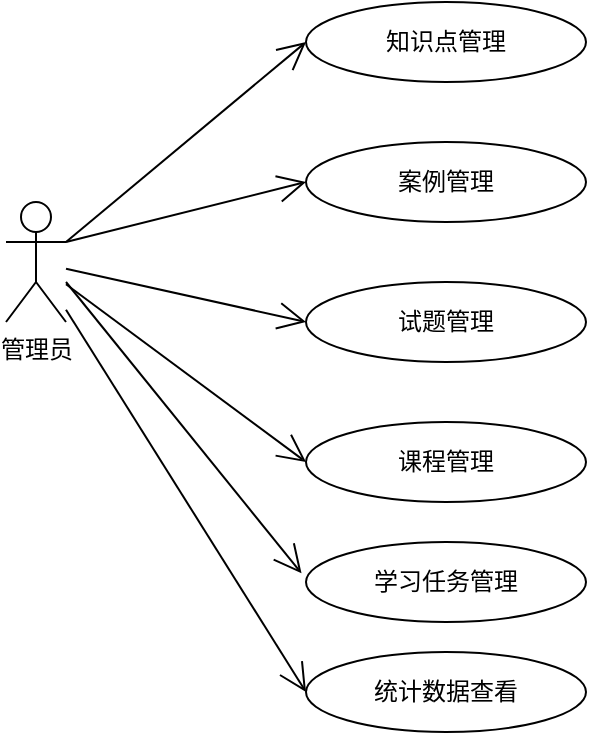 <mxfile version="24.8.6">
  <diagram name="第 1 页" id="jLr4lrlrVHVJPcqsL-fy">
    <mxGraphModel dx="1741" dy="1008" grid="1" gridSize="10" guides="1" tooltips="1" connect="1" arrows="1" fold="1" page="1" pageScale="1" pageWidth="827" pageHeight="1169" math="0" shadow="0">
      <root>
        <mxCell id="0" />
        <mxCell id="1" parent="0" />
        <mxCell id="9K5wpRG9sUKZ4BDB4qsN-1" value="管理员" style="shape=umlActor;verticalLabelPosition=bottom;verticalAlign=top;html=1;outlineConnect=0;" vertex="1" parent="1">
          <mxGeometry x="220" y="320" width="30" height="60" as="geometry" />
        </mxCell>
        <mxCell id="9K5wpRG9sUKZ4BDB4qsN-7" value="知识点管理" style="ellipse;whiteSpace=wrap;html=1;" vertex="1" parent="1">
          <mxGeometry x="370" y="220" width="140" height="40" as="geometry" />
        </mxCell>
        <mxCell id="9K5wpRG9sUKZ4BDB4qsN-8" value="" style="endArrow=open;endFill=1;endSize=12;html=1;rounded=0;exitX=1;exitY=0.333;exitDx=0;exitDy=0;exitPerimeter=0;entryX=0;entryY=0.5;entryDx=0;entryDy=0;" edge="1" parent="1" source="9K5wpRG9sUKZ4BDB4qsN-1" target="9K5wpRG9sUKZ4BDB4qsN-7">
          <mxGeometry width="160" relative="1" as="geometry">
            <mxPoint x="200" y="400" as="sourcePoint" />
            <mxPoint x="360" y="400" as="targetPoint" />
          </mxGeometry>
        </mxCell>
        <mxCell id="9K5wpRG9sUKZ4BDB4qsN-9" value="案例管理" style="ellipse;whiteSpace=wrap;html=1;" vertex="1" parent="1">
          <mxGeometry x="370" y="290" width="140" height="40" as="geometry" />
        </mxCell>
        <mxCell id="9K5wpRG9sUKZ4BDB4qsN-10" value="" style="endArrow=open;endFill=1;endSize=12;html=1;rounded=0;entryX=0;entryY=0.5;entryDx=0;entryDy=0;" edge="1" parent="1" target="9K5wpRG9sUKZ4BDB4qsN-9">
          <mxGeometry width="160" relative="1" as="geometry">
            <mxPoint x="250" y="340" as="sourcePoint" />
            <mxPoint x="400" y="260" as="targetPoint" />
          </mxGeometry>
        </mxCell>
        <mxCell id="9K5wpRG9sUKZ4BDB4qsN-11" value="试题管理" style="ellipse;whiteSpace=wrap;html=1;" vertex="1" parent="1">
          <mxGeometry x="370" y="360" width="140" height="40" as="geometry" />
        </mxCell>
        <mxCell id="9K5wpRG9sUKZ4BDB4qsN-12" value="课程管理" style="ellipse;whiteSpace=wrap;html=1;" vertex="1" parent="1">
          <mxGeometry x="370" y="430" width="140" height="40" as="geometry" />
        </mxCell>
        <mxCell id="9K5wpRG9sUKZ4BDB4qsN-13" value="学习任务管理" style="ellipse;whiteSpace=wrap;html=1;" vertex="1" parent="1">
          <mxGeometry x="370" y="490" width="140" height="40" as="geometry" />
        </mxCell>
        <mxCell id="9K5wpRG9sUKZ4BDB4qsN-14" value="" style="endArrow=open;endFill=1;endSize=12;html=1;rounded=0;entryX=0;entryY=0.5;entryDx=0;entryDy=0;" edge="1" parent="1" source="9K5wpRG9sUKZ4BDB4qsN-1" target="9K5wpRG9sUKZ4BDB4qsN-11">
          <mxGeometry width="160" relative="1" as="geometry">
            <mxPoint x="260" y="340" as="sourcePoint" />
            <mxPoint x="400" y="330" as="targetPoint" />
          </mxGeometry>
        </mxCell>
        <mxCell id="9K5wpRG9sUKZ4BDB4qsN-15" value="" style="endArrow=open;endFill=1;endSize=12;html=1;rounded=0;entryX=0;entryY=0.5;entryDx=0;entryDy=0;" edge="1" parent="1" source="9K5wpRG9sUKZ4BDB4qsN-1" target="9K5wpRG9sUKZ4BDB4qsN-12">
          <mxGeometry width="160" relative="1" as="geometry">
            <mxPoint x="270" y="350" as="sourcePoint" />
            <mxPoint x="390" y="430" as="targetPoint" />
          </mxGeometry>
        </mxCell>
        <mxCell id="9K5wpRG9sUKZ4BDB4qsN-16" value="" style="endArrow=open;endFill=1;endSize=12;html=1;rounded=0;entryX=-0.016;entryY=0.392;entryDx=0;entryDy=0;entryPerimeter=0;" edge="1" parent="1" target="9K5wpRG9sUKZ4BDB4qsN-13">
          <mxGeometry width="160" relative="1" as="geometry">
            <mxPoint x="250" y="360" as="sourcePoint" />
            <mxPoint x="420" y="470" as="targetPoint" />
          </mxGeometry>
        </mxCell>
        <mxCell id="9K5wpRG9sUKZ4BDB4qsN-17" value="统计数据查看" style="ellipse;whiteSpace=wrap;html=1;" vertex="1" parent="1">
          <mxGeometry x="370" y="545" width="140" height="40" as="geometry" />
        </mxCell>
        <mxCell id="9K5wpRG9sUKZ4BDB4qsN-18" value="" style="endArrow=open;endFill=1;endSize=12;html=1;rounded=0;entryX=0;entryY=0.5;entryDx=0;entryDy=0;" edge="1" parent="1" source="9K5wpRG9sUKZ4BDB4qsN-1" target="9K5wpRG9sUKZ4BDB4qsN-17">
          <mxGeometry width="160" relative="1" as="geometry">
            <mxPoint x="260" y="370" as="sourcePoint" />
            <mxPoint x="378" y="516" as="targetPoint" />
          </mxGeometry>
        </mxCell>
      </root>
    </mxGraphModel>
  </diagram>
</mxfile>
